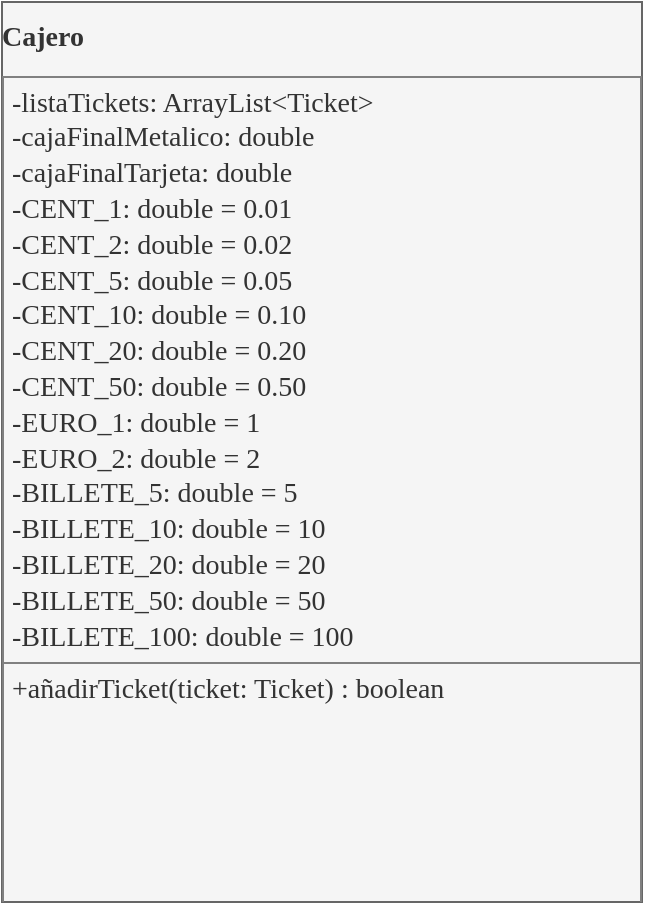 <mxfile>
    <diagram id="ExF5YHHs8WzlJSfrvd7J" name="Page-1">
        <mxGraphModel dx="966" dy="814" grid="1" gridSize="10" guides="1" tooltips="1" connect="1" arrows="1" fold="1" page="1" pageScale="1" pageWidth="850" pageHeight="1100" math="0" shadow="0">
            <root>
                <mxCell id="0"/>
                <mxCell id="1" parent="0"/>
                <mxCell id="12" value="&lt;h1 style=&quot;font-size: 14px;&quot;&gt;&lt;font face=&quot;Verdana&quot; style=&quot;font-size: 14px;&quot;&gt;Cajero&lt;/font&gt;&lt;/h1&gt;&lt;table border=&quot;1&quot; width=&quot;100%&quot; height=&quot;100%&quot; cellpadding=&quot;4&quot; style=&quot;width: 100%; height: 100%; border-collapse: collapse; font-size: 14px;&quot;&gt;&lt;tbody&gt;&lt;tr&gt;&lt;td&gt;&lt;font face=&quot;Verdana&quot; style=&quot;font-size: 14px;&quot;&gt;-listaTickets: ArrayList&amp;lt;Ticket&amp;gt;&lt;br&gt;-cajaFinalMetalico: double&lt;br&gt;-cajaFinalTarjeta: double&lt;br&gt;-CENT_1: double = 0.01&lt;br&gt;-CENT_2: double = 0.02&lt;br&gt;-CENT_5: double = 0.05&lt;br&gt;-CENT_10: double = 0.10&lt;br&gt;-CENT_20: double = 0.20&lt;br&gt;-CENT_50: double = 0.50&lt;br&gt;-EURO_1: double = 1&lt;br&gt;-EURO_2: double = 2&lt;br&gt;-BILLETE_5: double = 5&lt;br&gt;-BILLETE_10: double = 10&lt;br&gt;-BILLETE_20: double = 20&lt;br&gt;-BILLETE_50: double = 50&lt;br&gt;-BILLETE_100: double = 100&lt;br&gt;&lt;/font&gt;&lt;/td&gt;&lt;/tr&gt;&lt;tr&gt;&lt;td&gt;&lt;font style=&quot;font-size: 14px;&quot;&gt;&lt;font face=&quot;Verdana&quot;&gt;+añadirTicket(ticket: Ticket) : boolean&lt;/font&gt;&lt;br&gt;&lt;br&gt;&lt;br&gt;&lt;br&gt;&lt;br&gt;&lt;br&gt;&lt;br&gt;&lt;br&gt;&lt;br&gt;&lt;/font&gt;&lt;/td&gt;&lt;/tr&gt;&lt;/tbody&gt;&lt;/table&gt;" style="text;html=1;whiteSpace=wrap;strokeColor=#666666;fillColor=#f5f5f5;overflow=fill;fontColor=#333333;align=left;" vertex="1" parent="1">
                    <mxGeometry x="70" y="80" width="320" height="450" as="geometry"/>
                </mxCell>
            </root>
        </mxGraphModel>
    </diagram>
</mxfile>
